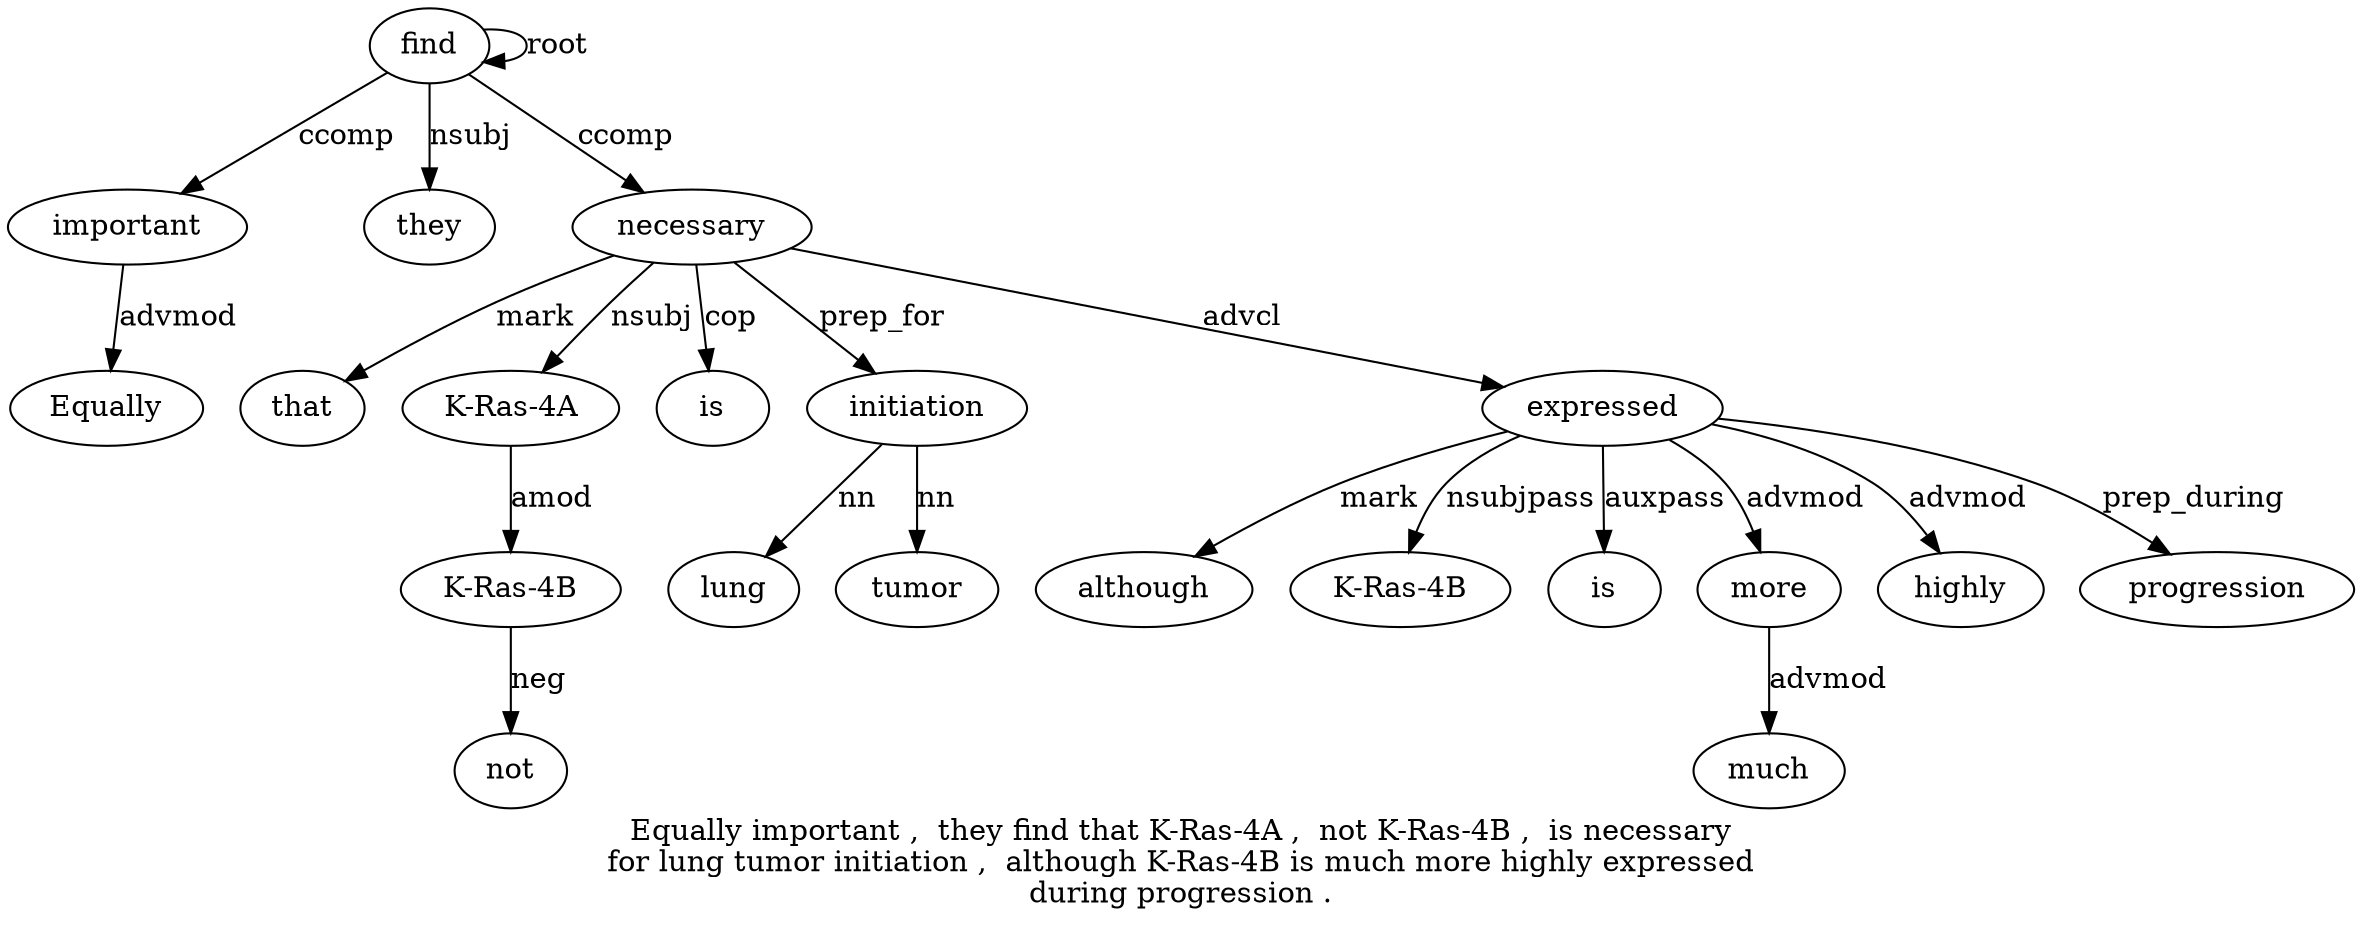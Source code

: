 digraph "Equally important ,  they find that K-Ras-4A ,  not K-Ras-4B ,  is necessary for lung tumor initiation ,  although K-Ras-4B is much more highly expressed during progression ." {
label="Equally important ,  they find that K-Ras-4A ,  not K-Ras-4B ,  is necessary
for lung tumor initiation ,  although K-Ras-4B is much more highly expressed
during progression .";
important2 [style=filled, fillcolor=white, label=important];
Equally1 [style=filled, fillcolor=white, label=Equally];
important2 -> Equally1  [label=advmod];
find5 [style=filled, fillcolor=white, label=find];
find5 -> important2  [label=ccomp];
they4 [style=filled, fillcolor=white, label=they];
find5 -> they4  [label=nsubj];
find5 -> find5  [label=root];
necessary13 [style=filled, fillcolor=white, label=necessary];
that6 [style=filled, fillcolor=white, label=that];
necessary13 -> that6  [label=mark];
"K-Ras-4A7" [style=filled, fillcolor=white, label="K-Ras-4A"];
necessary13 -> "K-Ras-4A7"  [label=nsubj];
"K-Ras-4B10" [style=filled, fillcolor=white, label="K-Ras-4B"];
not9 [style=filled, fillcolor=white, label=not];
"K-Ras-4B10" -> not9  [label=neg];
"K-Ras-4A7" -> "K-Ras-4B10"  [label=amod];
is12 [style=filled, fillcolor=white, label=is];
necessary13 -> is12  [label=cop];
find5 -> necessary13  [label=ccomp];
initiation17 [style=filled, fillcolor=white, label=initiation];
lung15 [style=filled, fillcolor=white, label=lung];
initiation17 -> lung15  [label=nn];
tumor16 [style=filled, fillcolor=white, label=tumor];
initiation17 -> tumor16  [label=nn];
necessary13 -> initiation17  [label=prep_for];
expressed25 [style=filled, fillcolor=white, label=expressed];
although19 [style=filled, fillcolor=white, label=although];
expressed25 -> although19  [label=mark];
"K-Ras-4B20" [style=filled, fillcolor=white, label="K-Ras-4B"];
expressed25 -> "K-Ras-4B20"  [label=nsubjpass];
is21 [style=filled, fillcolor=white, label=is];
expressed25 -> is21  [label=auxpass];
more23 [style=filled, fillcolor=white, label=more];
much22 [style=filled, fillcolor=white, label=much];
more23 -> much22  [label=advmod];
expressed25 -> more23  [label=advmod];
highly24 [style=filled, fillcolor=white, label=highly];
expressed25 -> highly24  [label=advmod];
necessary13 -> expressed25  [label=advcl];
progression27 [style=filled, fillcolor=white, label=progression];
expressed25 -> progression27  [label=prep_during];
}
